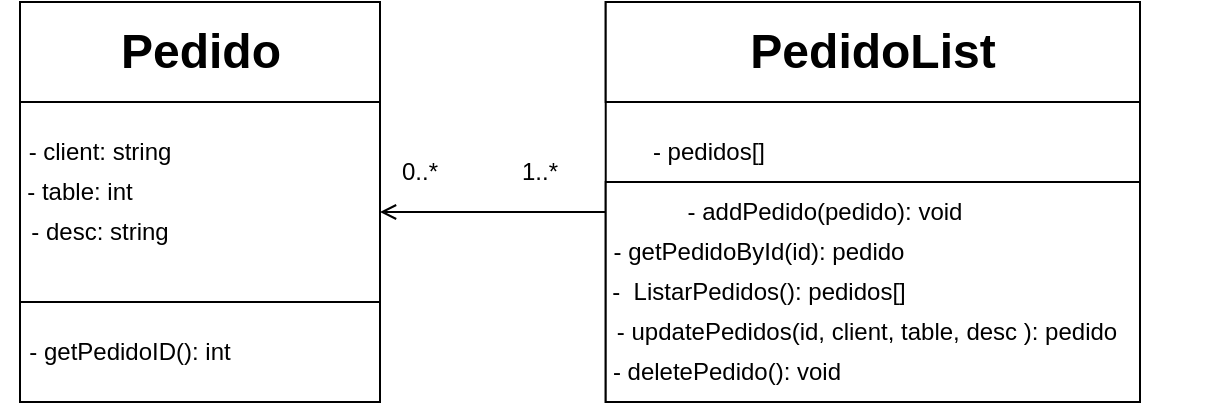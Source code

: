 <mxfile>
    <diagram id="ePSJveo-ZpGPxUjvDP5l" name="Page-1">
        <mxGraphModel dx="762" dy="412" grid="1" gridSize="10" guides="1" tooltips="1" connect="1" arrows="1" fold="1" page="1" pageScale="1" pageWidth="850" pageHeight="1100" math="0" shadow="0">
            <root>
                <mxCell id="0"/>
                <mxCell id="1" parent="0"/>
                <mxCell id="11" value="" style="group" vertex="1" connectable="0" parent="1">
                    <mxGeometry x="70" y="40" width="190" height="200" as="geometry"/>
                </mxCell>
                <mxCell id="2" value="" style="rounded=0;whiteSpace=wrap;html=1;container=0;" vertex="1" parent="11">
                    <mxGeometry x="10" width="180" height="200" as="geometry"/>
                </mxCell>
                <mxCell id="3" value="" style="rounded=0;whiteSpace=wrap;html=1;container=0;" vertex="1" parent="11">
                    <mxGeometry x="10" width="180" height="50" as="geometry"/>
                </mxCell>
                <mxCell id="4" value="" style="rounded=0;whiteSpace=wrap;html=1;container=0;" vertex="1" parent="11">
                    <mxGeometry x="10" y="150" width="180" height="50" as="geometry"/>
                </mxCell>
                <mxCell id="5" value="- client: string" style="text;html=1;strokeColor=none;fillColor=none;align=center;verticalAlign=middle;whiteSpace=wrap;rounded=0;container=0;" vertex="1" parent="11">
                    <mxGeometry x="10" y="60" width="80" height="30" as="geometry"/>
                </mxCell>
                <mxCell id="6" value="- table: int" style="text;html=1;strokeColor=none;fillColor=none;align=center;verticalAlign=middle;whiteSpace=wrap;rounded=0;container=0;" vertex="1" parent="11">
                    <mxGeometry x="10" y="80" width="60" height="30" as="geometry"/>
                </mxCell>
                <mxCell id="7" value="- desc: string" style="text;html=1;strokeColor=none;fillColor=none;align=center;verticalAlign=middle;whiteSpace=wrap;rounded=0;container=0;" vertex="1" parent="11">
                    <mxGeometry x="10" y="100" width="80" height="30" as="geometry"/>
                </mxCell>
                <mxCell id="8" value="- getPedidoID(): int" style="text;html=1;strokeColor=none;fillColor=none;align=center;verticalAlign=middle;whiteSpace=wrap;rounded=0;container=0;" vertex="1" parent="11">
                    <mxGeometry y="160" width="130" height="30" as="geometry"/>
                </mxCell>
                <mxCell id="9" value="Pedido" style="text;strokeColor=none;fillColor=none;html=1;fontSize=24;fontStyle=1;verticalAlign=middle;align=center;container=0;" vertex="1" parent="11">
                    <mxGeometry x="50" y="5" width="100" height="40" as="geometry"/>
                </mxCell>
                <mxCell id="25" value="" style="group" vertex="1" connectable="0" parent="1">
                    <mxGeometry x="259.997" y="40" width="417.143" height="200" as="geometry"/>
                </mxCell>
                <mxCell id="13" value="" style="rounded=0;whiteSpace=wrap;html=1;container=0;" vertex="1" parent="25">
                    <mxGeometry x="112.863" width="267.14" height="200" as="geometry"/>
                </mxCell>
                <mxCell id="14" value="" style="rounded=0;whiteSpace=wrap;html=1;container=0;" vertex="1" parent="25">
                    <mxGeometry x="112.863" width="267.14" height="50" as="geometry"/>
                </mxCell>
                <mxCell id="15" value="" style="rounded=0;whiteSpace=wrap;html=1;container=0;" vertex="1" parent="25">
                    <mxGeometry x="112.863" y="90" width="267.14" height="110" as="geometry"/>
                </mxCell>
                <mxCell id="16" value="- pedidos[]" style="text;html=1;strokeColor=none;fillColor=none;align=center;verticalAlign=middle;whiteSpace=wrap;rounded=0;container=0;" vertex="1" parent="25">
                    <mxGeometry x="112.86" y="60" width="102.857" height="30" as="geometry"/>
                </mxCell>
                <mxCell id="19" value="- addPedido(pedido): void" style="text;html=1;strokeColor=none;fillColor=none;align=center;verticalAlign=middle;whiteSpace=wrap;rounded=0;container=0;" vertex="1" parent="25">
                    <mxGeometry x="112.863" y="90" width="218.571" height="30" as="geometry"/>
                </mxCell>
                <mxCell id="20" value="PedidoList" style="text;strokeColor=none;fillColor=none;html=1;fontSize=24;fontStyle=1;verticalAlign=middle;align=center;container=0;" vertex="1" parent="25">
                    <mxGeometry x="182.149" y="5" width="128.571" height="40" as="geometry"/>
                </mxCell>
                <mxCell id="21" value="- getPedidoById(id): pedido" style="text;html=1;strokeColor=none;fillColor=none;align=center;verticalAlign=middle;whiteSpace=wrap;rounded=0;container=0;" vertex="1" parent="25">
                    <mxGeometry x="80.003" y="110" width="218.571" height="30" as="geometry"/>
                </mxCell>
                <mxCell id="22" value="-&amp;nbsp; ListarPedidos(): pedidos[]" style="text;html=1;strokeColor=none;fillColor=none;align=center;verticalAlign=middle;whiteSpace=wrap;rounded=0;container=0;" vertex="1" parent="25">
                    <mxGeometry x="80.003" y="130" width="218.571" height="30" as="geometry"/>
                </mxCell>
                <mxCell id="23" value="- updatePedidos(id, client, table, desc ): pedido" style="text;html=1;strokeColor=none;fillColor=none;align=center;verticalAlign=middle;whiteSpace=wrap;rounded=0;container=0;" vertex="1" parent="25">
                    <mxGeometry x="70" y="150" width="347.143" height="30" as="geometry"/>
                </mxCell>
                <mxCell id="24" value="- deletePedido(): void" style="text;html=1;strokeColor=none;fillColor=none;align=center;verticalAlign=middle;whiteSpace=wrap;rounded=0;container=0;" vertex="1" parent="25">
                    <mxGeometry y="170" width="347.143" height="30" as="geometry"/>
                </mxCell>
                <mxCell id="27" value="0..*&lt;span style=&quot;color: rgba(0, 0, 0, 0); font-family: monospace; font-size: 0px; text-align: start;&quot;&gt;%3CmxGraphModel%3E%3Croot%3E%3CmxCell%20id%3D%220%22%2F%3E%3CmxCell%20id%3D%221%22%20parent%3D%220%22%2F%3E%3CmxCell%20id%3D%222%22%20value%3D%22-%20updatePedidos(id%2C%20client%2C%20table%2C%20desc%20)%3A%20pedido%22%20style%3D%22text%3Bhtml%3D1%3BstrokeColor%3Dnone%3BfillColor%3Dnone%3Balign%3Dcenter%3BverticalAlign%3Dmiddle%3BwhiteSpace%3Dwrap%3Brounded%3D0%3Bcontainer%3D0%3B%22%20vertex%3D%221%22%20parent%3D%221%22%3E%3CmxGeometry%20x%3D%22329.997%22%20y%3D%22190%22%20width%3D%22347.143%22%20height%3D%2230%22%20as%3D%22geometry%22%2F%3E%3C%2FmxCell%3E%3C%2Froot%3E%3C%2FmxGraphModel%3E&lt;/span&gt;" style="text;html=1;strokeColor=none;fillColor=none;align=center;verticalAlign=middle;whiteSpace=wrap;rounded=0;" vertex="1" parent="25">
                    <mxGeometry x="-9.997" y="70" width="60" height="30" as="geometry"/>
                </mxCell>
                <mxCell id="28" value="1..*" style="text;html=1;strokeColor=none;fillColor=none;align=center;verticalAlign=middle;whiteSpace=wrap;rounded=0;" vertex="1" parent="25">
                    <mxGeometry x="50.003" y="70" width="60" height="30" as="geometry"/>
                </mxCell>
                <mxCell id="26" style="edgeStyle=none;html=1;endArrow=open;endFill=0;" edge="1" parent="1" source="19">
                    <mxGeometry relative="1" as="geometry">
                        <mxPoint x="260" y="145" as="targetPoint"/>
                    </mxGeometry>
                </mxCell>
            </root>
        </mxGraphModel>
    </diagram>
</mxfile>